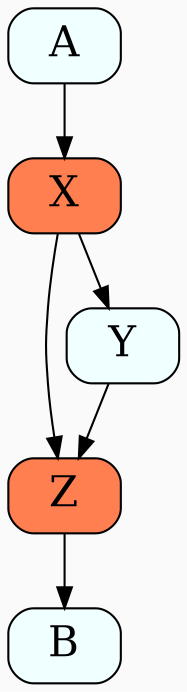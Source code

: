 digraph {
  graph[bgcolor=gray98,compound=true]
  node[fontsize=20,shape=box,fillcolor=azure, style="filled,rounded"]

  X[fillcolor=coral]
  Z[fillcolor=coral]

  A -> X
  X -> Y
  X -> Z
  Y -> Z
  Z -> B
}
